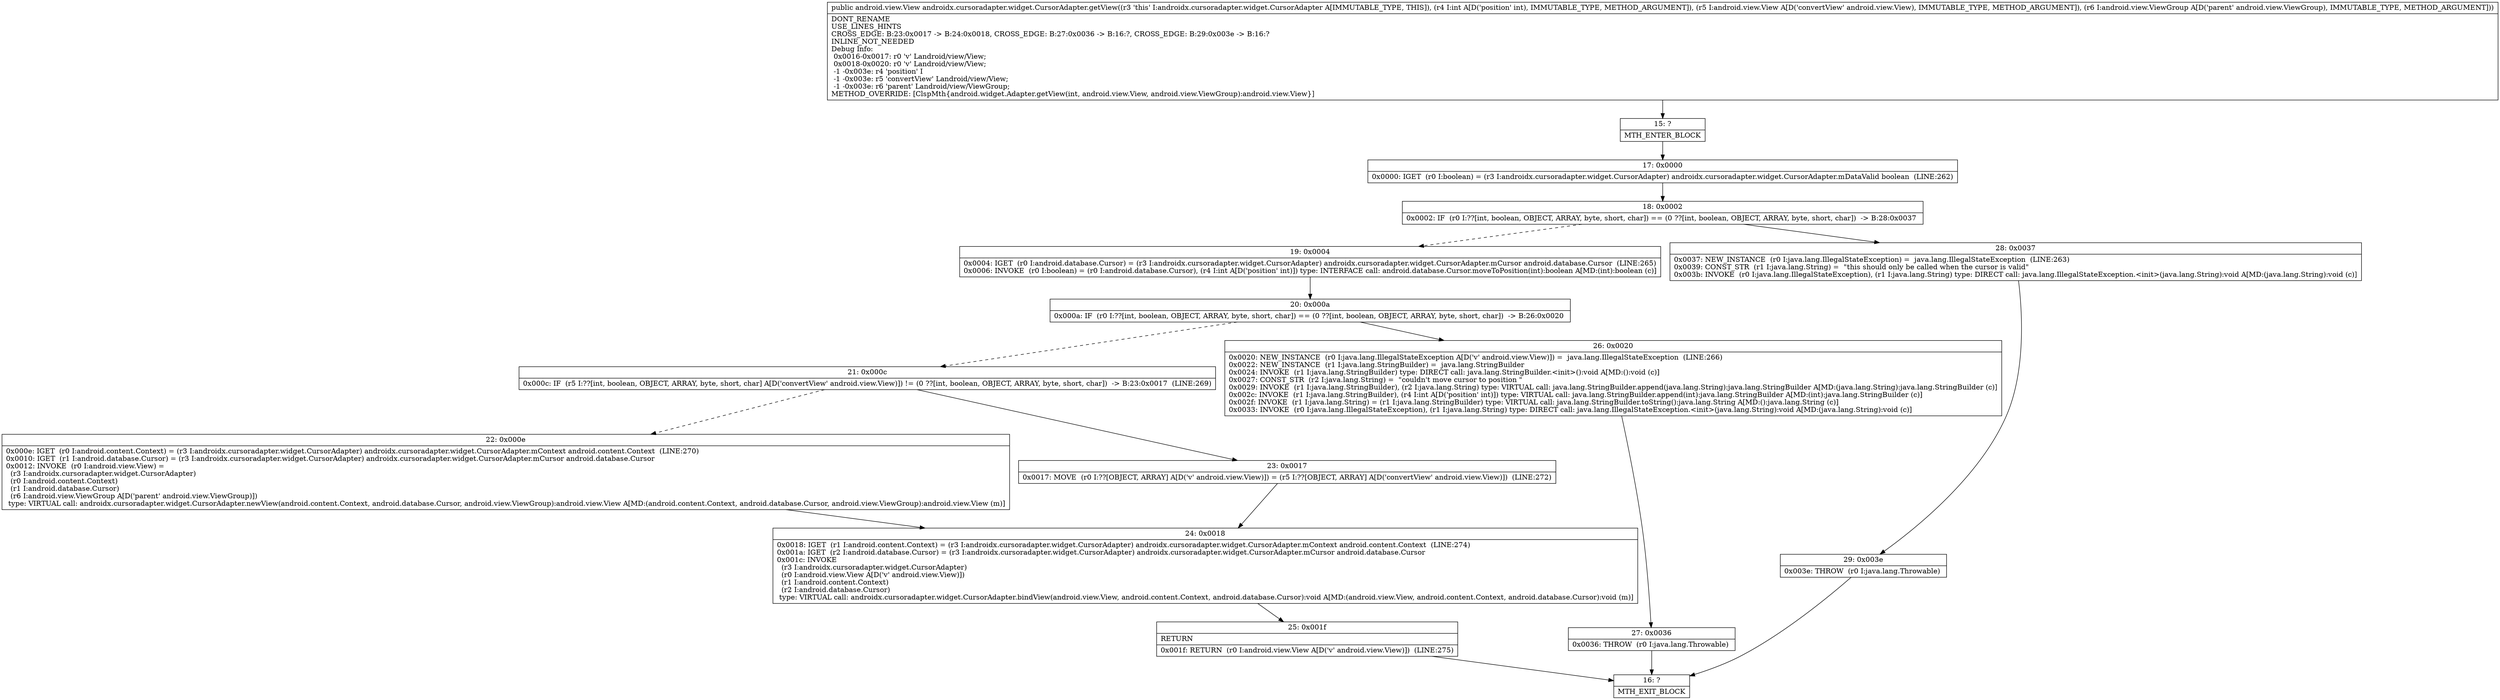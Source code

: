 digraph "CFG forandroidx.cursoradapter.widget.CursorAdapter.getView(ILandroid\/view\/View;Landroid\/view\/ViewGroup;)Landroid\/view\/View;" {
Node_15 [shape=record,label="{15\:\ ?|MTH_ENTER_BLOCK\l}"];
Node_17 [shape=record,label="{17\:\ 0x0000|0x0000: IGET  (r0 I:boolean) = (r3 I:androidx.cursoradapter.widget.CursorAdapter) androidx.cursoradapter.widget.CursorAdapter.mDataValid boolean  (LINE:262)\l}"];
Node_18 [shape=record,label="{18\:\ 0x0002|0x0002: IF  (r0 I:??[int, boolean, OBJECT, ARRAY, byte, short, char]) == (0 ??[int, boolean, OBJECT, ARRAY, byte, short, char])  \-\> B:28:0x0037 \l}"];
Node_19 [shape=record,label="{19\:\ 0x0004|0x0004: IGET  (r0 I:android.database.Cursor) = (r3 I:androidx.cursoradapter.widget.CursorAdapter) androidx.cursoradapter.widget.CursorAdapter.mCursor android.database.Cursor  (LINE:265)\l0x0006: INVOKE  (r0 I:boolean) = (r0 I:android.database.Cursor), (r4 I:int A[D('position' int)]) type: INTERFACE call: android.database.Cursor.moveToPosition(int):boolean A[MD:(int):boolean (c)]\l}"];
Node_20 [shape=record,label="{20\:\ 0x000a|0x000a: IF  (r0 I:??[int, boolean, OBJECT, ARRAY, byte, short, char]) == (0 ??[int, boolean, OBJECT, ARRAY, byte, short, char])  \-\> B:26:0x0020 \l}"];
Node_21 [shape=record,label="{21\:\ 0x000c|0x000c: IF  (r5 I:??[int, boolean, OBJECT, ARRAY, byte, short, char] A[D('convertView' android.view.View)]) != (0 ??[int, boolean, OBJECT, ARRAY, byte, short, char])  \-\> B:23:0x0017  (LINE:269)\l}"];
Node_22 [shape=record,label="{22\:\ 0x000e|0x000e: IGET  (r0 I:android.content.Context) = (r3 I:androidx.cursoradapter.widget.CursorAdapter) androidx.cursoradapter.widget.CursorAdapter.mContext android.content.Context  (LINE:270)\l0x0010: IGET  (r1 I:android.database.Cursor) = (r3 I:androidx.cursoradapter.widget.CursorAdapter) androidx.cursoradapter.widget.CursorAdapter.mCursor android.database.Cursor \l0x0012: INVOKE  (r0 I:android.view.View) = \l  (r3 I:androidx.cursoradapter.widget.CursorAdapter)\l  (r0 I:android.content.Context)\l  (r1 I:android.database.Cursor)\l  (r6 I:android.view.ViewGroup A[D('parent' android.view.ViewGroup)])\l type: VIRTUAL call: androidx.cursoradapter.widget.CursorAdapter.newView(android.content.Context, android.database.Cursor, android.view.ViewGroup):android.view.View A[MD:(android.content.Context, android.database.Cursor, android.view.ViewGroup):android.view.View (m)]\l}"];
Node_24 [shape=record,label="{24\:\ 0x0018|0x0018: IGET  (r1 I:android.content.Context) = (r3 I:androidx.cursoradapter.widget.CursorAdapter) androidx.cursoradapter.widget.CursorAdapter.mContext android.content.Context  (LINE:274)\l0x001a: IGET  (r2 I:android.database.Cursor) = (r3 I:androidx.cursoradapter.widget.CursorAdapter) androidx.cursoradapter.widget.CursorAdapter.mCursor android.database.Cursor \l0x001c: INVOKE  \l  (r3 I:androidx.cursoradapter.widget.CursorAdapter)\l  (r0 I:android.view.View A[D('v' android.view.View)])\l  (r1 I:android.content.Context)\l  (r2 I:android.database.Cursor)\l type: VIRTUAL call: androidx.cursoradapter.widget.CursorAdapter.bindView(android.view.View, android.content.Context, android.database.Cursor):void A[MD:(android.view.View, android.content.Context, android.database.Cursor):void (m)]\l}"];
Node_25 [shape=record,label="{25\:\ 0x001f|RETURN\l|0x001f: RETURN  (r0 I:android.view.View A[D('v' android.view.View)])  (LINE:275)\l}"];
Node_16 [shape=record,label="{16\:\ ?|MTH_EXIT_BLOCK\l}"];
Node_23 [shape=record,label="{23\:\ 0x0017|0x0017: MOVE  (r0 I:??[OBJECT, ARRAY] A[D('v' android.view.View)]) = (r5 I:??[OBJECT, ARRAY] A[D('convertView' android.view.View)])  (LINE:272)\l}"];
Node_26 [shape=record,label="{26\:\ 0x0020|0x0020: NEW_INSTANCE  (r0 I:java.lang.IllegalStateException A[D('v' android.view.View)]) =  java.lang.IllegalStateException  (LINE:266)\l0x0022: NEW_INSTANCE  (r1 I:java.lang.StringBuilder) =  java.lang.StringBuilder \l0x0024: INVOKE  (r1 I:java.lang.StringBuilder) type: DIRECT call: java.lang.StringBuilder.\<init\>():void A[MD:():void (c)]\l0x0027: CONST_STR  (r2 I:java.lang.String) =  \"couldn't move cursor to position \" \l0x0029: INVOKE  (r1 I:java.lang.StringBuilder), (r2 I:java.lang.String) type: VIRTUAL call: java.lang.StringBuilder.append(java.lang.String):java.lang.StringBuilder A[MD:(java.lang.String):java.lang.StringBuilder (c)]\l0x002c: INVOKE  (r1 I:java.lang.StringBuilder), (r4 I:int A[D('position' int)]) type: VIRTUAL call: java.lang.StringBuilder.append(int):java.lang.StringBuilder A[MD:(int):java.lang.StringBuilder (c)]\l0x002f: INVOKE  (r1 I:java.lang.String) = (r1 I:java.lang.StringBuilder) type: VIRTUAL call: java.lang.StringBuilder.toString():java.lang.String A[MD:():java.lang.String (c)]\l0x0033: INVOKE  (r0 I:java.lang.IllegalStateException), (r1 I:java.lang.String) type: DIRECT call: java.lang.IllegalStateException.\<init\>(java.lang.String):void A[MD:(java.lang.String):void (c)]\l}"];
Node_27 [shape=record,label="{27\:\ 0x0036|0x0036: THROW  (r0 I:java.lang.Throwable) \l}"];
Node_28 [shape=record,label="{28\:\ 0x0037|0x0037: NEW_INSTANCE  (r0 I:java.lang.IllegalStateException) =  java.lang.IllegalStateException  (LINE:263)\l0x0039: CONST_STR  (r1 I:java.lang.String) =  \"this should only be called when the cursor is valid\" \l0x003b: INVOKE  (r0 I:java.lang.IllegalStateException), (r1 I:java.lang.String) type: DIRECT call: java.lang.IllegalStateException.\<init\>(java.lang.String):void A[MD:(java.lang.String):void (c)]\l}"];
Node_29 [shape=record,label="{29\:\ 0x003e|0x003e: THROW  (r0 I:java.lang.Throwable) \l}"];
MethodNode[shape=record,label="{public android.view.View androidx.cursoradapter.widget.CursorAdapter.getView((r3 'this' I:androidx.cursoradapter.widget.CursorAdapter A[IMMUTABLE_TYPE, THIS]), (r4 I:int A[D('position' int), IMMUTABLE_TYPE, METHOD_ARGUMENT]), (r5 I:android.view.View A[D('convertView' android.view.View), IMMUTABLE_TYPE, METHOD_ARGUMENT]), (r6 I:android.view.ViewGroup A[D('parent' android.view.ViewGroup), IMMUTABLE_TYPE, METHOD_ARGUMENT]))  | DONT_RENAME\lUSE_LINES_HINTS\lCROSS_EDGE: B:23:0x0017 \-\> B:24:0x0018, CROSS_EDGE: B:27:0x0036 \-\> B:16:?, CROSS_EDGE: B:29:0x003e \-\> B:16:?\lINLINE_NOT_NEEDED\lDebug Info:\l  0x0016\-0x0017: r0 'v' Landroid\/view\/View;\l  0x0018\-0x0020: r0 'v' Landroid\/view\/View;\l  \-1 \-0x003e: r4 'position' I\l  \-1 \-0x003e: r5 'convertView' Landroid\/view\/View;\l  \-1 \-0x003e: r6 'parent' Landroid\/view\/ViewGroup;\lMETHOD_OVERRIDE: [ClspMth\{android.widget.Adapter.getView(int, android.view.View, android.view.ViewGroup):android.view.View\}]\l}"];
MethodNode -> Node_15;Node_15 -> Node_17;
Node_17 -> Node_18;
Node_18 -> Node_19[style=dashed];
Node_18 -> Node_28;
Node_19 -> Node_20;
Node_20 -> Node_21[style=dashed];
Node_20 -> Node_26;
Node_21 -> Node_22[style=dashed];
Node_21 -> Node_23;
Node_22 -> Node_24;
Node_24 -> Node_25;
Node_25 -> Node_16;
Node_23 -> Node_24;
Node_26 -> Node_27;
Node_27 -> Node_16;
Node_28 -> Node_29;
Node_29 -> Node_16;
}

